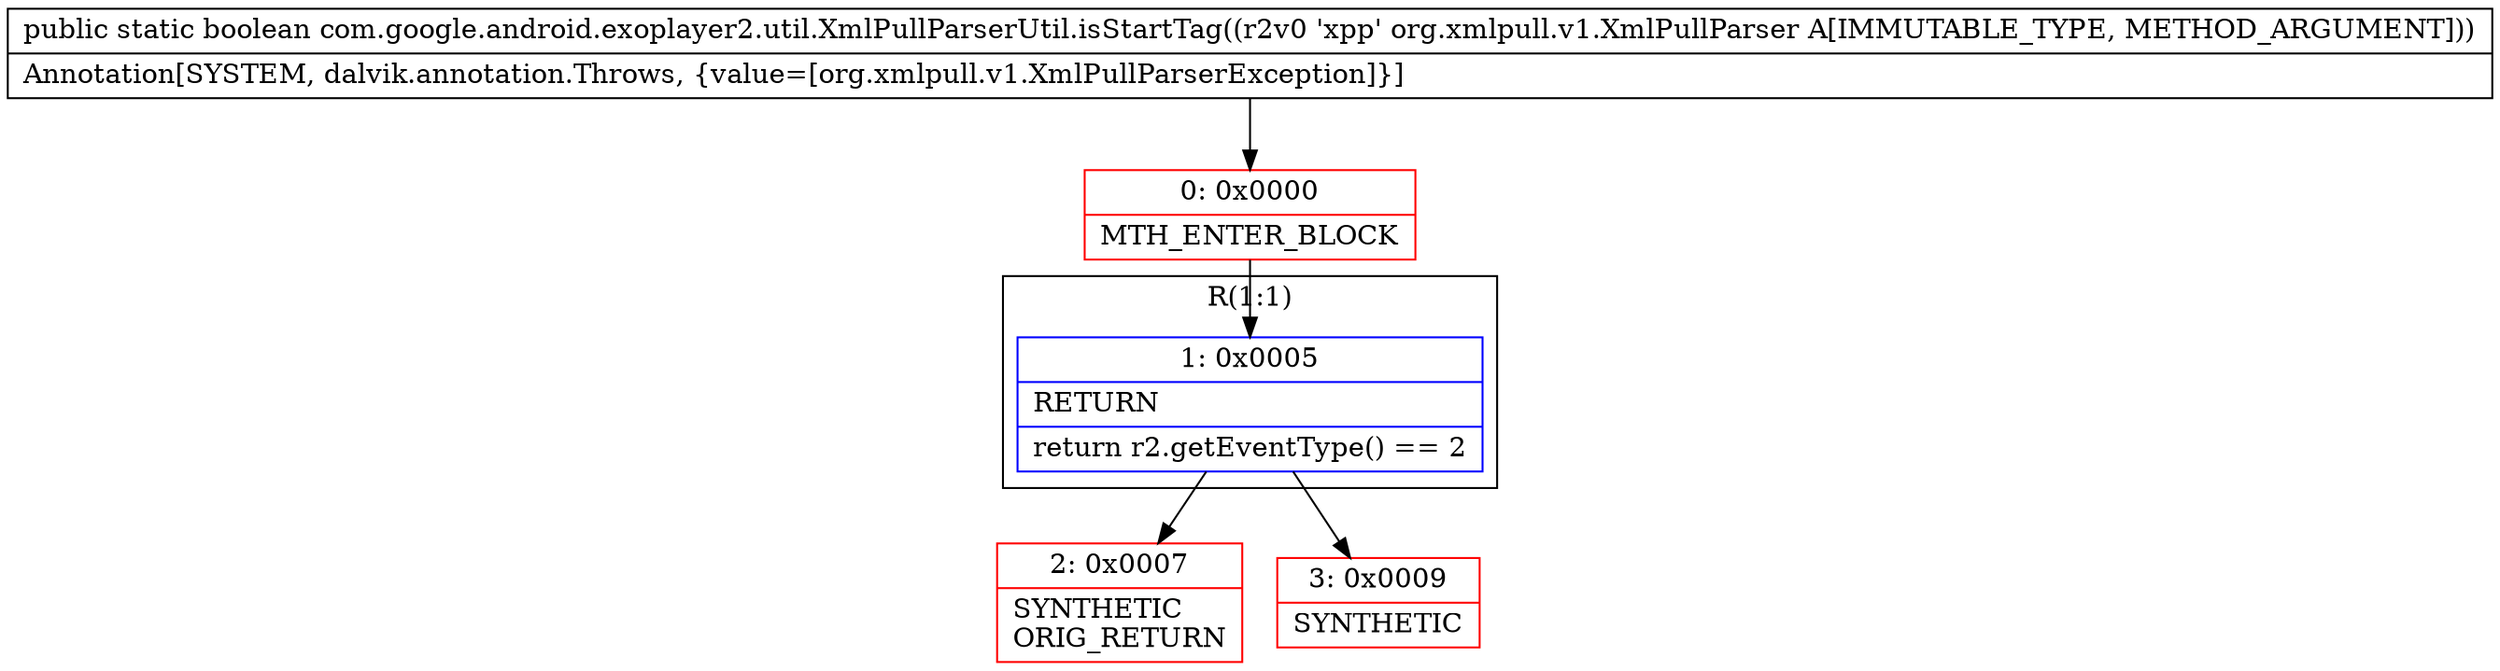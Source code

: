 digraph "CFG forcom.google.android.exoplayer2.util.XmlPullParserUtil.isStartTag(Lorg\/xmlpull\/v1\/XmlPullParser;)Z" {
subgraph cluster_Region_2147280722 {
label = "R(1:1)";
node [shape=record,color=blue];
Node_1 [shape=record,label="{1\:\ 0x0005|RETURN\l|return r2.getEventType() == 2\l}"];
}
Node_0 [shape=record,color=red,label="{0\:\ 0x0000|MTH_ENTER_BLOCK\l}"];
Node_2 [shape=record,color=red,label="{2\:\ 0x0007|SYNTHETIC\lORIG_RETURN\l}"];
Node_3 [shape=record,color=red,label="{3\:\ 0x0009|SYNTHETIC\l}"];
MethodNode[shape=record,label="{public static boolean com.google.android.exoplayer2.util.XmlPullParserUtil.isStartTag((r2v0 'xpp' org.xmlpull.v1.XmlPullParser A[IMMUTABLE_TYPE, METHOD_ARGUMENT]))  | Annotation[SYSTEM, dalvik.annotation.Throws, \{value=[org.xmlpull.v1.XmlPullParserException]\}]\l}"];
MethodNode -> Node_0;
Node_1 -> Node_2;
Node_1 -> Node_3;
Node_0 -> Node_1;
}

